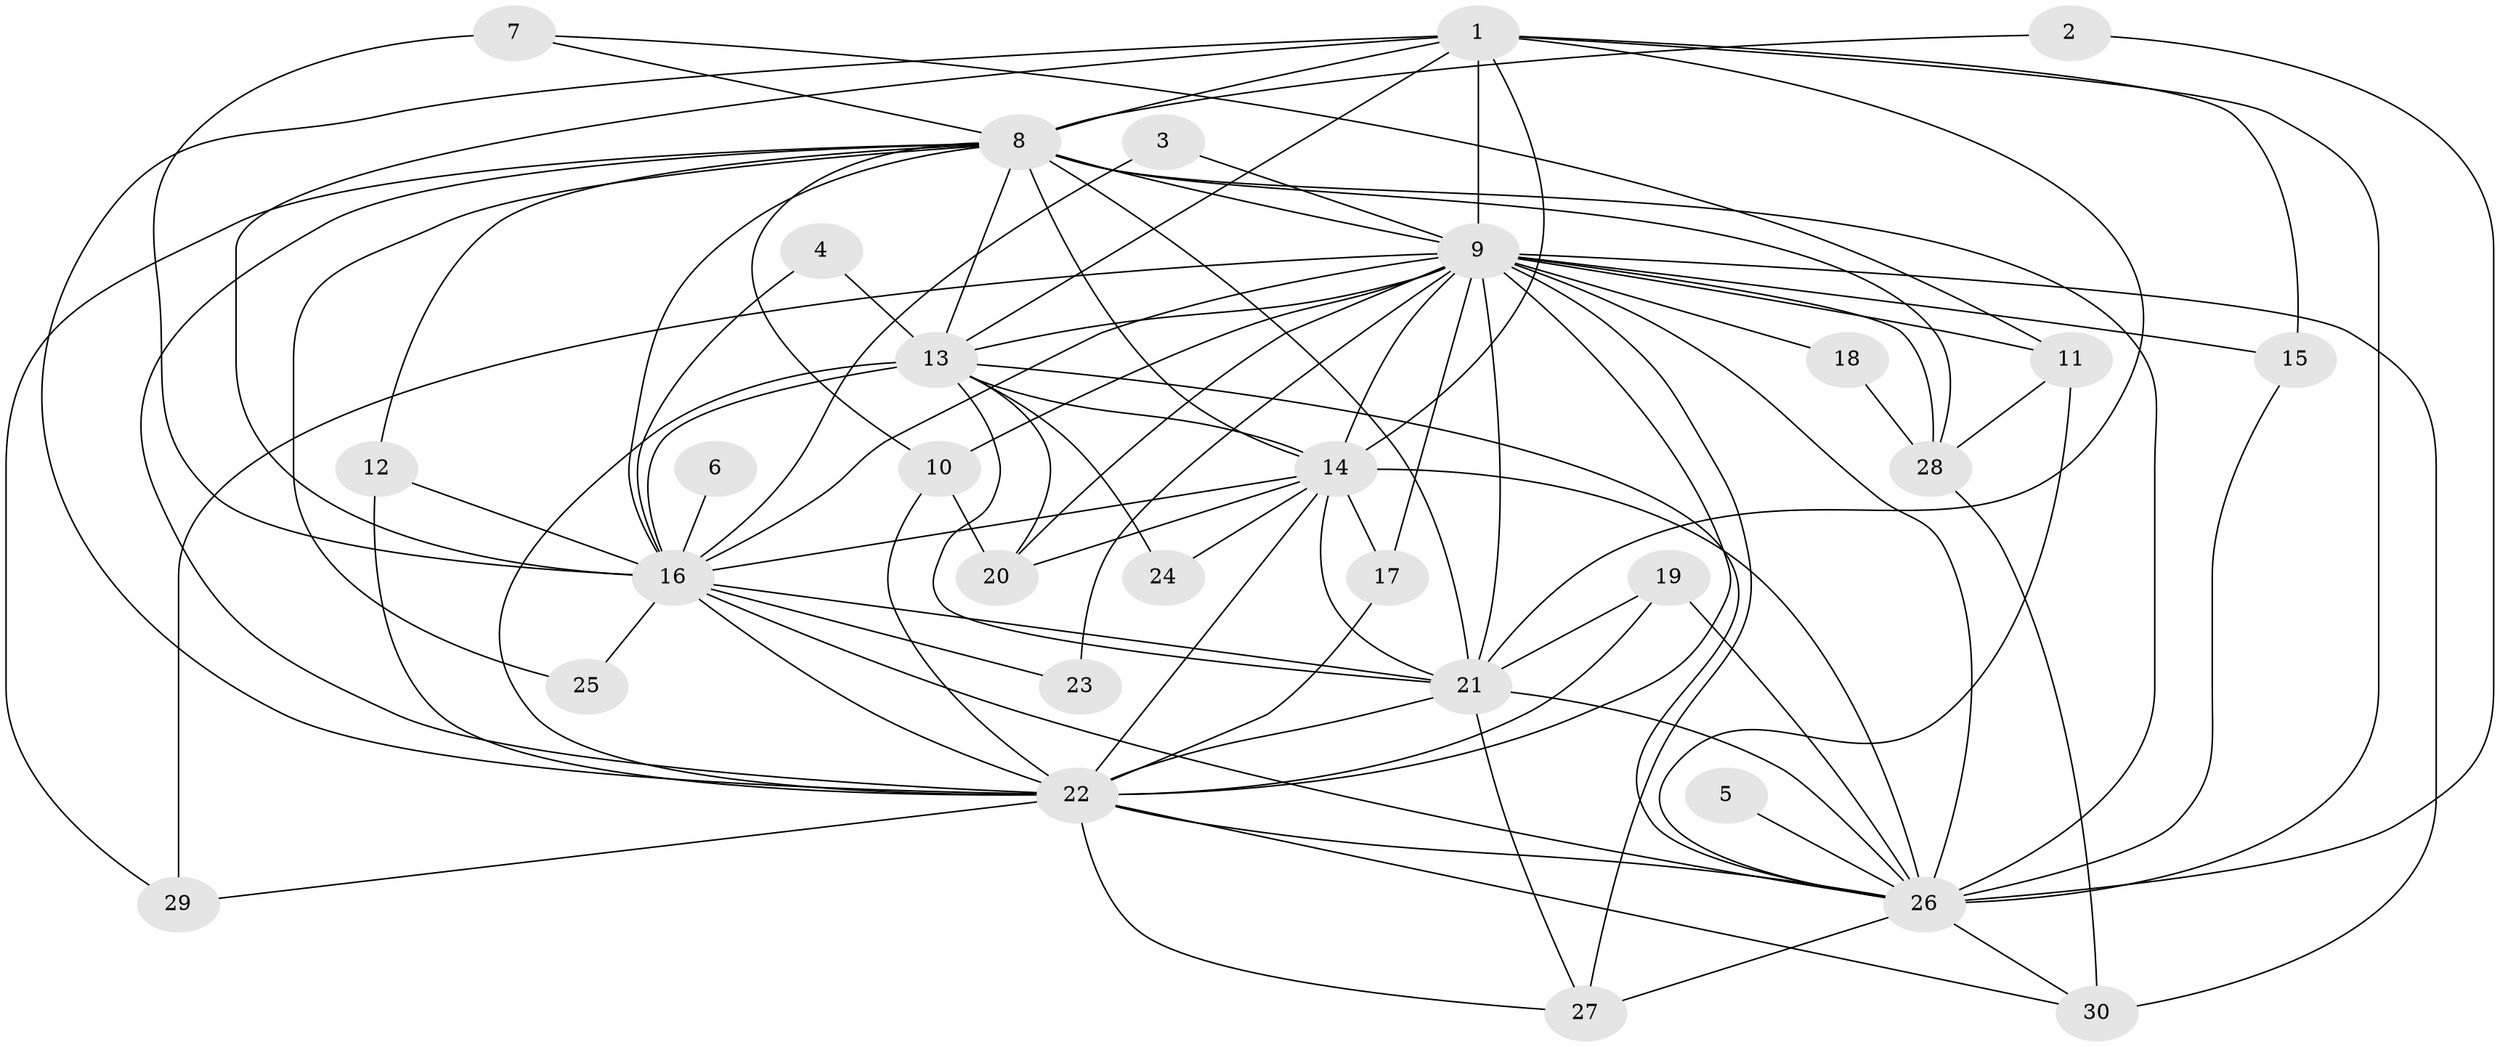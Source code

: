 // original degree distribution, {17: 0.03389830508474576, 11: 0.01694915254237288, 12: 0.05084745762711865, 21: 0.01694915254237288, 19: 0.05084745762711865, 3: 0.2711864406779661, 2: 0.4745762711864407, 5: 0.05084745762711865, 4: 0.03389830508474576}
// Generated by graph-tools (version 1.1) at 2025/49/03/09/25 03:49:38]
// undirected, 30 vertices, 90 edges
graph export_dot {
graph [start="1"]
  node [color=gray90,style=filled];
  1;
  2;
  3;
  4;
  5;
  6;
  7;
  8;
  9;
  10;
  11;
  12;
  13;
  14;
  15;
  16;
  17;
  18;
  19;
  20;
  21;
  22;
  23;
  24;
  25;
  26;
  27;
  28;
  29;
  30;
  1 -- 8 [weight=2.0];
  1 -- 9 [weight=2.0];
  1 -- 13 [weight=1.0];
  1 -- 14 [weight=1.0];
  1 -- 15 [weight=1.0];
  1 -- 16 [weight=1.0];
  1 -- 21 [weight=1.0];
  1 -- 22 [weight=1.0];
  1 -- 26 [weight=1.0];
  2 -- 8 [weight=1.0];
  2 -- 26 [weight=1.0];
  3 -- 9 [weight=1.0];
  3 -- 16 [weight=1.0];
  4 -- 13 [weight=1.0];
  4 -- 16 [weight=1.0];
  5 -- 26 [weight=1.0];
  6 -- 16 [weight=1.0];
  7 -- 8 [weight=1.0];
  7 -- 11 [weight=1.0];
  7 -- 16 [weight=2.0];
  8 -- 9 [weight=2.0];
  8 -- 10 [weight=1.0];
  8 -- 12 [weight=1.0];
  8 -- 13 [weight=1.0];
  8 -- 14 [weight=1.0];
  8 -- 16 [weight=2.0];
  8 -- 21 [weight=2.0];
  8 -- 22 [weight=1.0];
  8 -- 25 [weight=1.0];
  8 -- 26 [weight=1.0];
  8 -- 28 [weight=1.0];
  8 -- 29 [weight=1.0];
  9 -- 10 [weight=1.0];
  9 -- 11 [weight=2.0];
  9 -- 13 [weight=3.0];
  9 -- 14 [weight=2.0];
  9 -- 15 [weight=1.0];
  9 -- 16 [weight=2.0];
  9 -- 17 [weight=1.0];
  9 -- 18 [weight=1.0];
  9 -- 20 [weight=2.0];
  9 -- 21 [weight=2.0];
  9 -- 22 [weight=2.0];
  9 -- 23 [weight=2.0];
  9 -- 26 [weight=3.0];
  9 -- 27 [weight=2.0];
  9 -- 28 [weight=1.0];
  9 -- 29 [weight=1.0];
  9 -- 30 [weight=1.0];
  10 -- 20 [weight=1.0];
  10 -- 22 [weight=1.0];
  11 -- 26 [weight=1.0];
  11 -- 28 [weight=1.0];
  12 -- 16 [weight=2.0];
  12 -- 22 [weight=1.0];
  13 -- 14 [weight=1.0];
  13 -- 16 [weight=1.0];
  13 -- 20 [weight=1.0];
  13 -- 21 [weight=1.0];
  13 -- 22 [weight=1.0];
  13 -- 24 [weight=1.0];
  13 -- 26 [weight=1.0];
  14 -- 16 [weight=1.0];
  14 -- 17 [weight=1.0];
  14 -- 20 [weight=1.0];
  14 -- 21 [weight=1.0];
  14 -- 22 [weight=1.0];
  14 -- 24 [weight=1.0];
  14 -- 26 [weight=2.0];
  15 -- 26 [weight=1.0];
  16 -- 21 [weight=1.0];
  16 -- 22 [weight=2.0];
  16 -- 23 [weight=1.0];
  16 -- 25 [weight=1.0];
  16 -- 26 [weight=1.0];
  17 -- 22 [weight=1.0];
  18 -- 28 [weight=1.0];
  19 -- 21 [weight=1.0];
  19 -- 22 [weight=1.0];
  19 -- 26 [weight=1.0];
  21 -- 22 [weight=1.0];
  21 -- 26 [weight=1.0];
  21 -- 27 [weight=1.0];
  22 -- 26 [weight=1.0];
  22 -- 27 [weight=1.0];
  22 -- 29 [weight=1.0];
  22 -- 30 [weight=1.0];
  26 -- 27 [weight=1.0];
  26 -- 30 [weight=1.0];
  28 -- 30 [weight=1.0];
}
